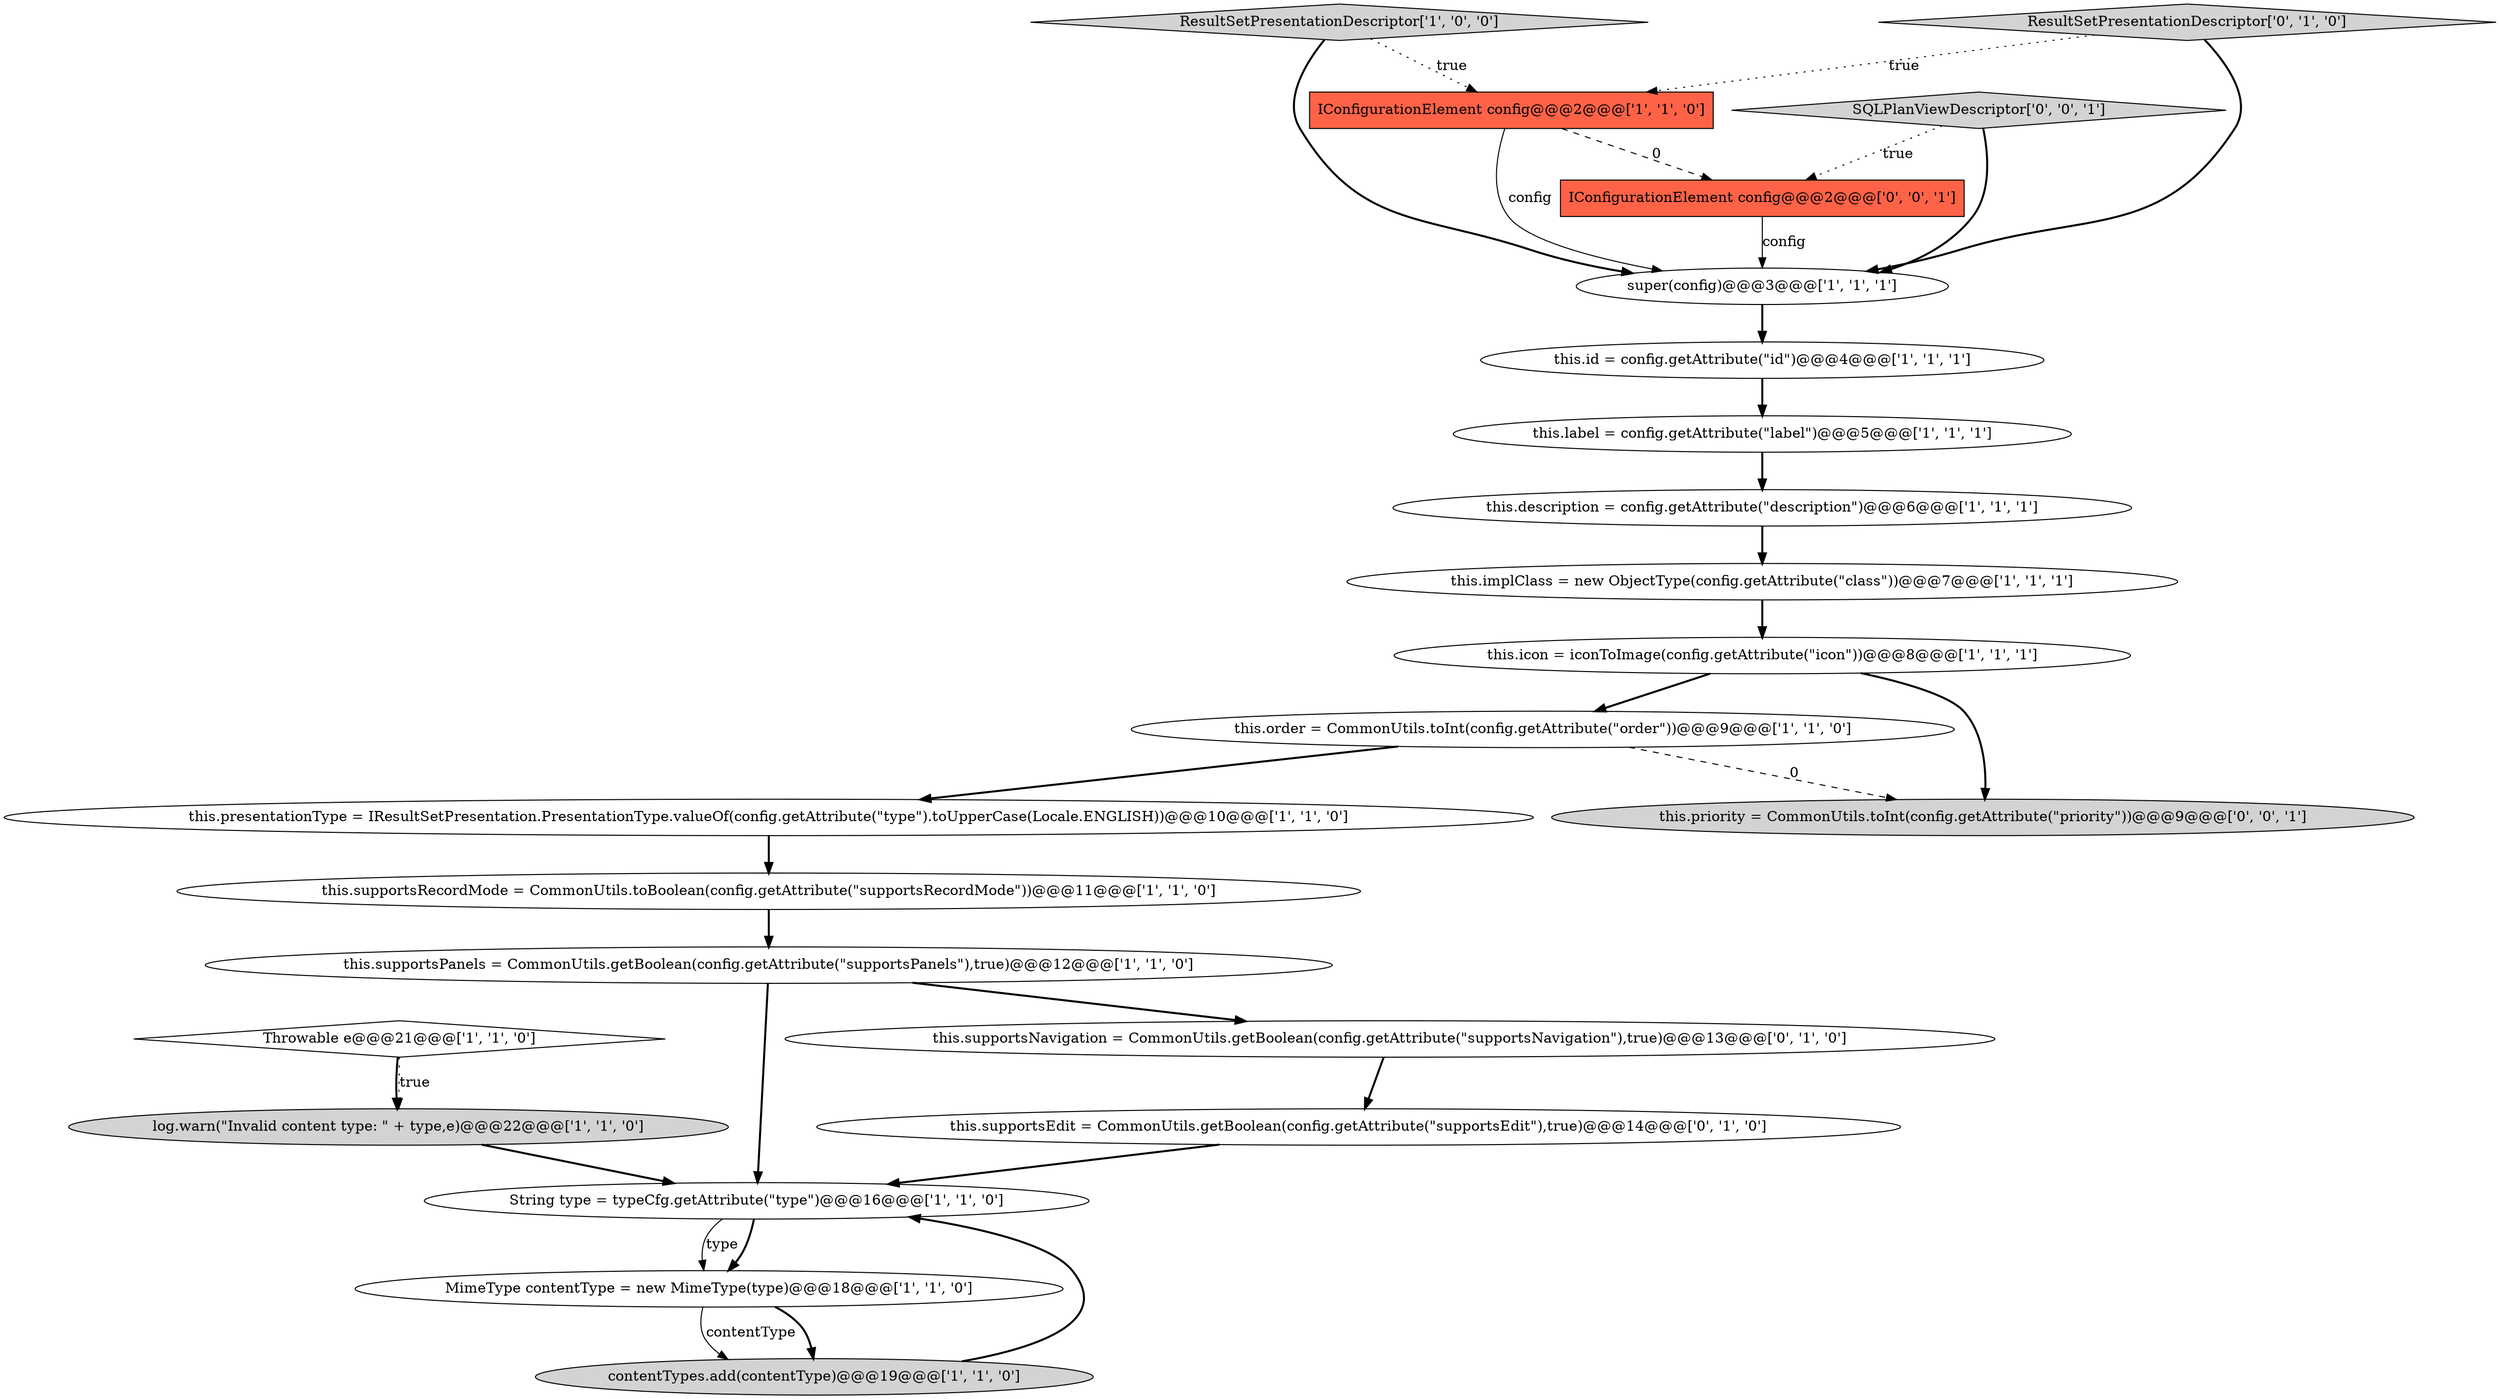 digraph {
20 [style = filled, label = "IConfigurationElement config@@@2@@@['0', '0', '1']", fillcolor = tomato, shape = box image = "AAA0AAABBB3BBB"];
8 [style = filled, label = "this.label = config.getAttribute(\"label\")@@@5@@@['1', '1', '1']", fillcolor = white, shape = ellipse image = "AAA0AAABBB1BBB"];
16 [style = filled, label = "this.id = config.getAttribute(\"id\")@@@4@@@['1', '1', '1']", fillcolor = white, shape = ellipse image = "AAA0AAABBB1BBB"];
1 [style = filled, label = "String type = typeCfg.getAttribute(\"type\")@@@16@@@['1', '1', '0']", fillcolor = white, shape = ellipse image = "AAA0AAABBB1BBB"];
11 [style = filled, label = "Throwable e@@@21@@@['1', '1', '0']", fillcolor = white, shape = diamond image = "AAA0AAABBB1BBB"];
10 [style = filled, label = "this.description = config.getAttribute(\"description\")@@@6@@@['1', '1', '1']", fillcolor = white, shape = ellipse image = "AAA0AAABBB1BBB"];
4 [style = filled, label = "this.implClass = new ObjectType(config.getAttribute(\"class\"))@@@7@@@['1', '1', '1']", fillcolor = white, shape = ellipse image = "AAA0AAABBB1BBB"];
18 [style = filled, label = "this.supportsNavigation = CommonUtils.getBoolean(config.getAttribute(\"supportsNavigation\"),true)@@@13@@@['0', '1', '0']", fillcolor = white, shape = ellipse image = "AAA1AAABBB2BBB"];
6 [style = filled, label = "this.icon = iconToImage(config.getAttribute(\"icon\"))@@@8@@@['1', '1', '1']", fillcolor = white, shape = ellipse image = "AAA0AAABBB1BBB"];
7 [style = filled, label = "ResultSetPresentationDescriptor['1', '0', '0']", fillcolor = lightgray, shape = diamond image = "AAA0AAABBB1BBB"];
9 [style = filled, label = "this.order = CommonUtils.toInt(config.getAttribute(\"order\"))@@@9@@@['1', '1', '0']", fillcolor = white, shape = ellipse image = "AAA0AAABBB1BBB"];
21 [style = filled, label = "this.priority = CommonUtils.toInt(config.getAttribute(\"priority\"))@@@9@@@['0', '0', '1']", fillcolor = lightgray, shape = ellipse image = "AAA0AAABBB3BBB"];
19 [style = filled, label = "ResultSetPresentationDescriptor['0', '1', '0']", fillcolor = lightgray, shape = diamond image = "AAA0AAABBB2BBB"];
17 [style = filled, label = "this.supportsEdit = CommonUtils.getBoolean(config.getAttribute(\"supportsEdit\"),true)@@@14@@@['0', '1', '0']", fillcolor = white, shape = ellipse image = "AAA1AAABBB2BBB"];
0 [style = filled, label = "super(config)@@@3@@@['1', '1', '1']", fillcolor = white, shape = ellipse image = "AAA0AAABBB1BBB"];
3 [style = filled, label = "this.supportsPanels = CommonUtils.getBoolean(config.getAttribute(\"supportsPanels\"),true)@@@12@@@['1', '1', '0']", fillcolor = white, shape = ellipse image = "AAA0AAABBB1BBB"];
15 [style = filled, label = "this.supportsRecordMode = CommonUtils.toBoolean(config.getAttribute(\"supportsRecordMode\"))@@@11@@@['1', '1', '0']", fillcolor = white, shape = ellipse image = "AAA0AAABBB1BBB"];
13 [style = filled, label = "log.warn(\"Invalid content type: \" + type,e)@@@22@@@['1', '1', '0']", fillcolor = lightgray, shape = ellipse image = "AAA0AAABBB1BBB"];
12 [style = filled, label = "MimeType contentType = new MimeType(type)@@@18@@@['1', '1', '0']", fillcolor = white, shape = ellipse image = "AAA0AAABBB1BBB"];
22 [style = filled, label = "SQLPlanViewDescriptor['0', '0', '1']", fillcolor = lightgray, shape = diamond image = "AAA0AAABBB3BBB"];
2 [style = filled, label = "contentTypes.add(contentType)@@@19@@@['1', '1', '0']", fillcolor = lightgray, shape = ellipse image = "AAA0AAABBB1BBB"];
5 [style = filled, label = "IConfigurationElement config@@@2@@@['1', '1', '0']", fillcolor = tomato, shape = box image = "AAA0AAABBB1BBB"];
14 [style = filled, label = "this.presentationType = IResultSetPresentation.PresentationType.valueOf(config.getAttribute(\"type\").toUpperCase(Locale.ENGLISH))@@@10@@@['1', '1', '0']", fillcolor = white, shape = ellipse image = "AAA0AAABBB1BBB"];
4->6 [style = bold, label=""];
9->21 [style = dashed, label="0"];
22->0 [style = bold, label=""];
1->12 [style = bold, label=""];
12->2 [style = bold, label=""];
22->20 [style = dotted, label="true"];
16->8 [style = bold, label=""];
19->5 [style = dotted, label="true"];
19->0 [style = bold, label=""];
3->18 [style = bold, label=""];
20->0 [style = solid, label="config"];
3->1 [style = bold, label=""];
6->9 [style = bold, label=""];
7->5 [style = dotted, label="true"];
6->21 [style = bold, label=""];
0->16 [style = bold, label=""];
10->4 [style = bold, label=""];
7->0 [style = bold, label=""];
2->1 [style = bold, label=""];
5->20 [style = dashed, label="0"];
11->13 [style = bold, label=""];
9->14 [style = bold, label=""];
15->3 [style = bold, label=""];
13->1 [style = bold, label=""];
18->17 [style = bold, label=""];
1->12 [style = solid, label="type"];
5->0 [style = solid, label="config"];
11->13 [style = dotted, label="true"];
14->15 [style = bold, label=""];
8->10 [style = bold, label=""];
17->1 [style = bold, label=""];
12->2 [style = solid, label="contentType"];
}
